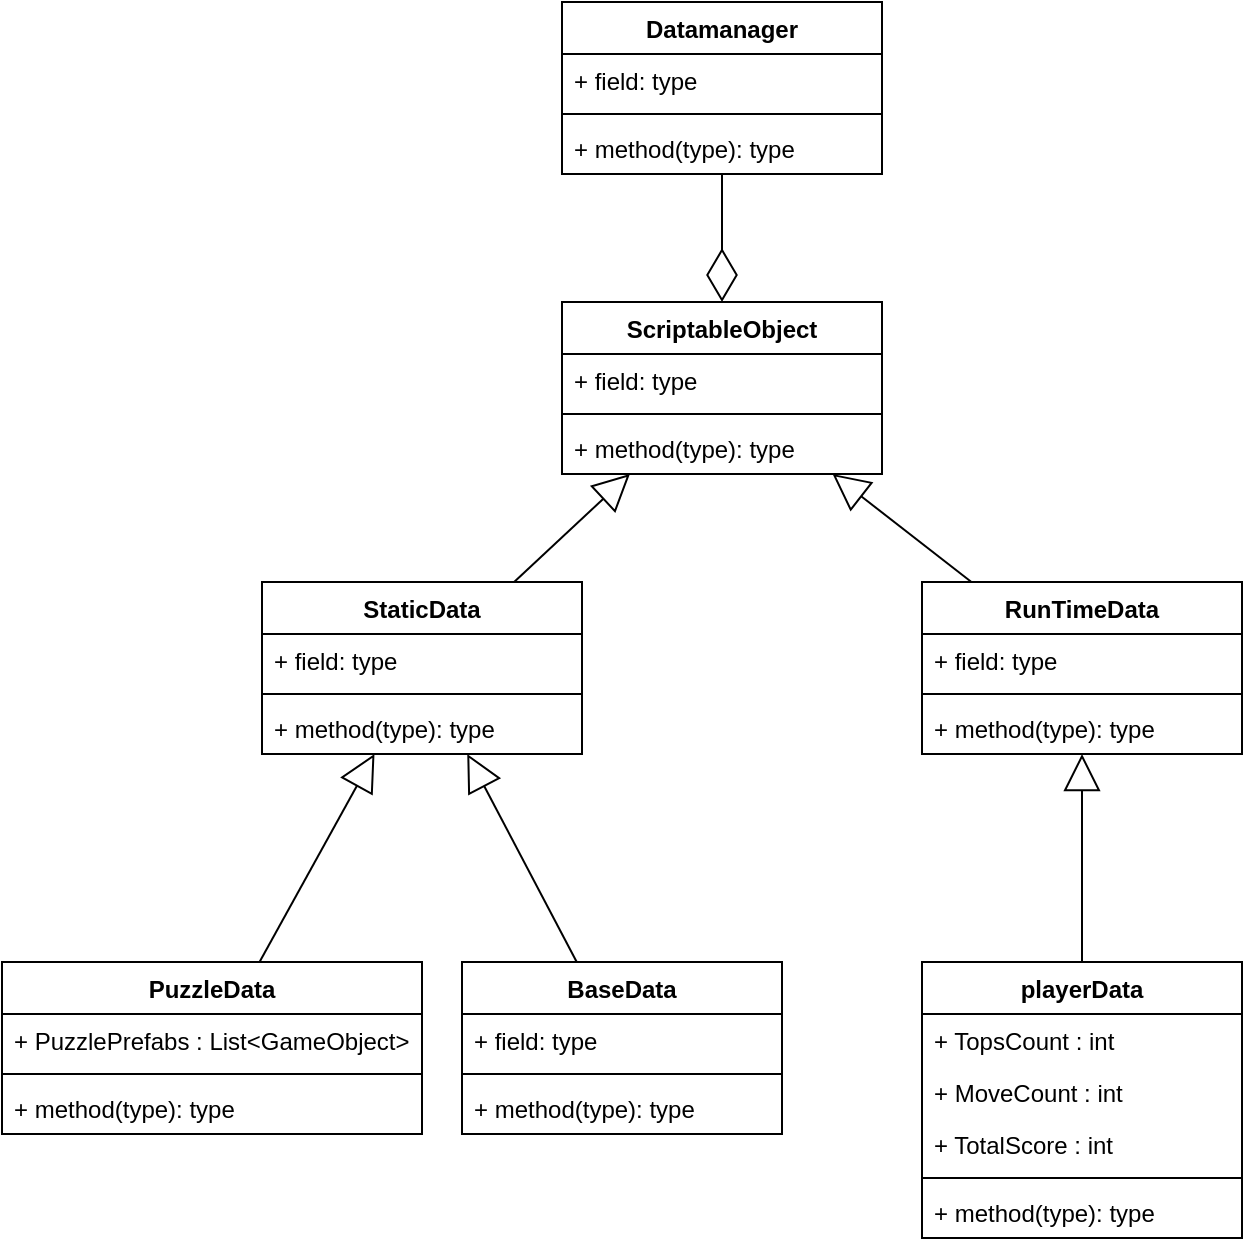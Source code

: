 <mxfile version="13.9.9" type="device"><diagram id="C5RBs43oDa-KdzZeNtuy" name="Page-1"><mxGraphModel dx="1550" dy="982" grid="1" gridSize="10" guides="1" tooltips="1" connect="1" arrows="1" fold="1" page="1" pageScale="1" pageWidth="827" pageHeight="1169" math="0" shadow="0"><root><mxCell id="WIyWlLk6GJQsqaUBKTNV-0"/><mxCell id="WIyWlLk6GJQsqaUBKTNV-1" parent="WIyWlLk6GJQsqaUBKTNV-0"/><mxCell id="rMGBQ7hphArP-hW9NGIC-16" value="Datamanager" style="swimlane;fontStyle=1;align=center;verticalAlign=top;childLayout=stackLayout;horizontal=1;startSize=26;horizontalStack=0;resizeParent=1;resizeParentMax=0;resizeLast=0;collapsible=1;marginBottom=0;" parent="WIyWlLk6GJQsqaUBKTNV-1" vertex="1"><mxGeometry x="320" y="190" width="160" height="86" as="geometry"/></mxCell><mxCell id="rMGBQ7hphArP-hW9NGIC-17" value="+ field: type" style="text;strokeColor=none;fillColor=none;align=left;verticalAlign=top;spacingLeft=4;spacingRight=4;overflow=hidden;rotatable=0;points=[[0,0.5],[1,0.5]];portConstraint=eastwest;" parent="rMGBQ7hphArP-hW9NGIC-16" vertex="1"><mxGeometry y="26" width="160" height="26" as="geometry"/></mxCell><mxCell id="rMGBQ7hphArP-hW9NGIC-18" value="" style="line;strokeWidth=1;fillColor=none;align=left;verticalAlign=middle;spacingTop=-1;spacingLeft=3;spacingRight=3;rotatable=0;labelPosition=right;points=[];portConstraint=eastwest;" parent="rMGBQ7hphArP-hW9NGIC-16" vertex="1"><mxGeometry y="52" width="160" height="8" as="geometry"/></mxCell><mxCell id="rMGBQ7hphArP-hW9NGIC-19" value="+ method(type): type" style="text;strokeColor=none;fillColor=none;align=left;verticalAlign=top;spacingLeft=4;spacingRight=4;overflow=hidden;rotatable=0;points=[[0,0.5],[1,0.5]];portConstraint=eastwest;" parent="rMGBQ7hphArP-hW9NGIC-16" vertex="1"><mxGeometry y="60" width="160" height="26" as="geometry"/></mxCell><mxCell id="79EeYBZ4BnIhqG1FqOEo-0" value="ScriptableObject" style="swimlane;fontStyle=1;align=center;verticalAlign=top;childLayout=stackLayout;horizontal=1;startSize=26;horizontalStack=0;resizeParent=1;resizeParentMax=0;resizeLast=0;collapsible=1;marginBottom=0;" vertex="1" parent="WIyWlLk6GJQsqaUBKTNV-1"><mxGeometry x="320" y="340" width="160" height="86" as="geometry"/></mxCell><mxCell id="79EeYBZ4BnIhqG1FqOEo-1" value="+ field: type" style="text;strokeColor=none;fillColor=none;align=left;verticalAlign=top;spacingLeft=4;spacingRight=4;overflow=hidden;rotatable=0;points=[[0,0.5],[1,0.5]];portConstraint=eastwest;" vertex="1" parent="79EeYBZ4BnIhqG1FqOEo-0"><mxGeometry y="26" width="160" height="26" as="geometry"/></mxCell><mxCell id="79EeYBZ4BnIhqG1FqOEo-2" value="" style="line;strokeWidth=1;fillColor=none;align=left;verticalAlign=middle;spacingTop=-1;spacingLeft=3;spacingRight=3;rotatable=0;labelPosition=right;points=[];portConstraint=eastwest;" vertex="1" parent="79EeYBZ4BnIhqG1FqOEo-0"><mxGeometry y="52" width="160" height="8" as="geometry"/></mxCell><mxCell id="79EeYBZ4BnIhqG1FqOEo-3" value="+ method(type): type" style="text;strokeColor=none;fillColor=none;align=left;verticalAlign=top;spacingLeft=4;spacingRight=4;overflow=hidden;rotatable=0;points=[[0,0.5],[1,0.5]];portConstraint=eastwest;" vertex="1" parent="79EeYBZ4BnIhqG1FqOEo-0"><mxGeometry y="60" width="160" height="26" as="geometry"/></mxCell><mxCell id="79EeYBZ4BnIhqG1FqOEo-4" value="PuzzleData" style="swimlane;fontStyle=1;align=center;verticalAlign=top;childLayout=stackLayout;horizontal=1;startSize=26;horizontalStack=0;resizeParent=1;resizeParentMax=0;resizeLast=0;collapsible=1;marginBottom=0;" vertex="1" parent="WIyWlLk6GJQsqaUBKTNV-1"><mxGeometry x="40" y="670" width="210" height="86" as="geometry"/></mxCell><mxCell id="79EeYBZ4BnIhqG1FqOEo-5" value="+ PuzzlePrefabs : List&lt;GameObject&gt;" style="text;strokeColor=none;fillColor=none;align=left;verticalAlign=top;spacingLeft=4;spacingRight=4;overflow=hidden;rotatable=0;points=[[0,0.5],[1,0.5]];portConstraint=eastwest;" vertex="1" parent="79EeYBZ4BnIhqG1FqOEo-4"><mxGeometry y="26" width="210" height="26" as="geometry"/></mxCell><mxCell id="79EeYBZ4BnIhqG1FqOEo-6" value="" style="line;strokeWidth=1;fillColor=none;align=left;verticalAlign=middle;spacingTop=-1;spacingLeft=3;spacingRight=3;rotatable=0;labelPosition=right;points=[];portConstraint=eastwest;" vertex="1" parent="79EeYBZ4BnIhqG1FqOEo-4"><mxGeometry y="52" width="210" height="8" as="geometry"/></mxCell><mxCell id="79EeYBZ4BnIhqG1FqOEo-7" value="+ method(type): type" style="text;strokeColor=none;fillColor=none;align=left;verticalAlign=top;spacingLeft=4;spacingRight=4;overflow=hidden;rotatable=0;points=[[0,0.5],[1,0.5]];portConstraint=eastwest;" vertex="1" parent="79EeYBZ4BnIhqG1FqOEo-4"><mxGeometry y="60" width="210" height="26" as="geometry"/></mxCell><mxCell id="79EeYBZ4BnIhqG1FqOEo-9" value="" style="endArrow=block;endSize=16;endFill=0;html=1;" edge="1" parent="WIyWlLk6GJQsqaUBKTNV-1" source="79EeYBZ4BnIhqG1FqOEo-4" target="79EeYBZ4BnIhqG1FqOEo-20"><mxGeometry width="160" relative="1" as="geometry"><mxPoint x="330" y="500" as="sourcePoint"/><mxPoint x="490" y="500" as="targetPoint"/></mxGeometry></mxCell><mxCell id="79EeYBZ4BnIhqG1FqOEo-10" value="" style="endArrow=diamondThin;endFill=0;endSize=24;html=1;" edge="1" parent="WIyWlLk6GJQsqaUBKTNV-1" source="rMGBQ7hphArP-hW9NGIC-16" target="79EeYBZ4BnIhqG1FqOEo-0"><mxGeometry width="160" relative="1" as="geometry"><mxPoint x="330" y="500" as="sourcePoint"/><mxPoint x="490" y="500" as="targetPoint"/></mxGeometry></mxCell><mxCell id="79EeYBZ4BnIhqG1FqOEo-11" value="BaseData" style="swimlane;fontStyle=1;align=center;verticalAlign=top;childLayout=stackLayout;horizontal=1;startSize=26;horizontalStack=0;resizeParent=1;resizeParentMax=0;resizeLast=0;collapsible=1;marginBottom=0;" vertex="1" parent="WIyWlLk6GJQsqaUBKTNV-1"><mxGeometry x="270" y="670" width="160" height="86" as="geometry"/></mxCell><mxCell id="79EeYBZ4BnIhqG1FqOEo-12" value="+ field: type" style="text;strokeColor=none;fillColor=none;align=left;verticalAlign=top;spacingLeft=4;spacingRight=4;overflow=hidden;rotatable=0;points=[[0,0.5],[1,0.5]];portConstraint=eastwest;" vertex="1" parent="79EeYBZ4BnIhqG1FqOEo-11"><mxGeometry y="26" width="160" height="26" as="geometry"/></mxCell><mxCell id="79EeYBZ4BnIhqG1FqOEo-13" value="" style="line;strokeWidth=1;fillColor=none;align=left;verticalAlign=middle;spacingTop=-1;spacingLeft=3;spacingRight=3;rotatable=0;labelPosition=right;points=[];portConstraint=eastwest;" vertex="1" parent="79EeYBZ4BnIhqG1FqOEo-11"><mxGeometry y="52" width="160" height="8" as="geometry"/></mxCell><mxCell id="79EeYBZ4BnIhqG1FqOEo-14" value="+ method(type): type" style="text;strokeColor=none;fillColor=none;align=left;verticalAlign=top;spacingLeft=4;spacingRight=4;overflow=hidden;rotatable=0;points=[[0,0.5],[1,0.5]];portConstraint=eastwest;" vertex="1" parent="79EeYBZ4BnIhqG1FqOEo-11"><mxGeometry y="60" width="160" height="26" as="geometry"/></mxCell><mxCell id="79EeYBZ4BnIhqG1FqOEo-15" value="" style="endArrow=block;endSize=16;endFill=0;html=1;" edge="1" parent="WIyWlLk6GJQsqaUBKTNV-1" source="79EeYBZ4BnIhqG1FqOEo-11" target="79EeYBZ4BnIhqG1FqOEo-20"><mxGeometry width="160" relative="1" as="geometry"><mxPoint x="257.571" y="490" as="sourcePoint"/><mxPoint x="342.429" y="436" as="targetPoint"/></mxGeometry></mxCell><mxCell id="79EeYBZ4BnIhqG1FqOEo-16" value="RunTimeData" style="swimlane;fontStyle=1;align=center;verticalAlign=top;childLayout=stackLayout;horizontal=1;startSize=26;horizontalStack=0;resizeParent=1;resizeParentMax=0;resizeLast=0;collapsible=1;marginBottom=0;" vertex="1" parent="WIyWlLk6GJQsqaUBKTNV-1"><mxGeometry x="500" y="480" width="160" height="86" as="geometry"/></mxCell><mxCell id="79EeYBZ4BnIhqG1FqOEo-17" value="+ field: type" style="text;strokeColor=none;fillColor=none;align=left;verticalAlign=top;spacingLeft=4;spacingRight=4;overflow=hidden;rotatable=0;points=[[0,0.5],[1,0.5]];portConstraint=eastwest;" vertex="1" parent="79EeYBZ4BnIhqG1FqOEo-16"><mxGeometry y="26" width="160" height="26" as="geometry"/></mxCell><mxCell id="79EeYBZ4BnIhqG1FqOEo-18" value="" style="line;strokeWidth=1;fillColor=none;align=left;verticalAlign=middle;spacingTop=-1;spacingLeft=3;spacingRight=3;rotatable=0;labelPosition=right;points=[];portConstraint=eastwest;" vertex="1" parent="79EeYBZ4BnIhqG1FqOEo-16"><mxGeometry y="52" width="160" height="8" as="geometry"/></mxCell><mxCell id="79EeYBZ4BnIhqG1FqOEo-19" value="+ method(type): type" style="text;strokeColor=none;fillColor=none;align=left;verticalAlign=top;spacingLeft=4;spacingRight=4;overflow=hidden;rotatable=0;points=[[0,0.5],[1,0.5]];portConstraint=eastwest;" vertex="1" parent="79EeYBZ4BnIhqG1FqOEo-16"><mxGeometry y="60" width="160" height="26" as="geometry"/></mxCell><mxCell id="79EeYBZ4BnIhqG1FqOEo-20" value="StaticData" style="swimlane;fontStyle=1;align=center;verticalAlign=top;childLayout=stackLayout;horizontal=1;startSize=26;horizontalStack=0;resizeParent=1;resizeParentMax=0;resizeLast=0;collapsible=1;marginBottom=0;" vertex="1" parent="WIyWlLk6GJQsqaUBKTNV-1"><mxGeometry x="170" y="480" width="160" height="86" as="geometry"/></mxCell><mxCell id="79EeYBZ4BnIhqG1FqOEo-21" value="+ field: type" style="text;strokeColor=none;fillColor=none;align=left;verticalAlign=top;spacingLeft=4;spacingRight=4;overflow=hidden;rotatable=0;points=[[0,0.5],[1,0.5]];portConstraint=eastwest;" vertex="1" parent="79EeYBZ4BnIhqG1FqOEo-20"><mxGeometry y="26" width="160" height="26" as="geometry"/></mxCell><mxCell id="79EeYBZ4BnIhqG1FqOEo-22" value="" style="line;strokeWidth=1;fillColor=none;align=left;verticalAlign=middle;spacingTop=-1;spacingLeft=3;spacingRight=3;rotatable=0;labelPosition=right;points=[];portConstraint=eastwest;" vertex="1" parent="79EeYBZ4BnIhqG1FqOEo-20"><mxGeometry y="52" width="160" height="8" as="geometry"/></mxCell><mxCell id="79EeYBZ4BnIhqG1FqOEo-23" value="+ method(type): type" style="text;strokeColor=none;fillColor=none;align=left;verticalAlign=top;spacingLeft=4;spacingRight=4;overflow=hidden;rotatable=0;points=[[0,0.5],[1,0.5]];portConstraint=eastwest;" vertex="1" parent="79EeYBZ4BnIhqG1FqOEo-20"><mxGeometry y="60" width="160" height="26" as="geometry"/></mxCell><mxCell id="79EeYBZ4BnIhqG1FqOEo-24" value="" style="endArrow=block;endSize=16;endFill=0;html=1;" edge="1" parent="WIyWlLk6GJQsqaUBKTNV-1" source="79EeYBZ4BnIhqG1FqOEo-20" target="79EeYBZ4BnIhqG1FqOEo-0"><mxGeometry width="160" relative="1" as="geometry"><mxPoint x="170" y="680" as="sourcePoint"/><mxPoint x="170" y="586" as="targetPoint"/></mxGeometry></mxCell><mxCell id="79EeYBZ4BnIhqG1FqOEo-25" value="" style="endArrow=block;endSize=16;endFill=0;html=1;" edge="1" parent="WIyWlLk6GJQsqaUBKTNV-1" source="79EeYBZ4BnIhqG1FqOEo-16" target="79EeYBZ4BnIhqG1FqOEo-0"><mxGeometry width="160" relative="1" as="geometry"><mxPoint x="306.071" y="490" as="sourcePoint"/><mxPoint x="363.929" y="436" as="targetPoint"/></mxGeometry></mxCell><mxCell id="79EeYBZ4BnIhqG1FqOEo-26" value="playerData" style="swimlane;fontStyle=1;align=center;verticalAlign=top;childLayout=stackLayout;horizontal=1;startSize=26;horizontalStack=0;resizeParent=1;resizeParentMax=0;resizeLast=0;collapsible=1;marginBottom=0;" vertex="1" parent="WIyWlLk6GJQsqaUBKTNV-1"><mxGeometry x="500" y="670" width="160" height="138" as="geometry"/></mxCell><mxCell id="79EeYBZ4BnIhqG1FqOEo-27" value="+ TopsCount : int" style="text;strokeColor=none;fillColor=none;align=left;verticalAlign=top;spacingLeft=4;spacingRight=4;overflow=hidden;rotatable=0;points=[[0,0.5],[1,0.5]];portConstraint=eastwest;" vertex="1" parent="79EeYBZ4BnIhqG1FqOEo-26"><mxGeometry y="26" width="160" height="26" as="geometry"/></mxCell><mxCell id="79EeYBZ4BnIhqG1FqOEo-49" value="+ MoveCount : int" style="text;strokeColor=none;fillColor=none;align=left;verticalAlign=top;spacingLeft=4;spacingRight=4;overflow=hidden;rotatable=0;points=[[0,0.5],[1,0.5]];portConstraint=eastwest;" vertex="1" parent="79EeYBZ4BnIhqG1FqOEo-26"><mxGeometry y="52" width="160" height="26" as="geometry"/></mxCell><mxCell id="79EeYBZ4BnIhqG1FqOEo-48" value="+ TotalScore : int" style="text;strokeColor=none;fillColor=none;align=left;verticalAlign=top;spacingLeft=4;spacingRight=4;overflow=hidden;rotatable=0;points=[[0,0.5],[1,0.5]];portConstraint=eastwest;" vertex="1" parent="79EeYBZ4BnIhqG1FqOEo-26"><mxGeometry y="78" width="160" height="26" as="geometry"/></mxCell><mxCell id="79EeYBZ4BnIhqG1FqOEo-28" value="" style="line;strokeWidth=1;fillColor=none;align=left;verticalAlign=middle;spacingTop=-1;spacingLeft=3;spacingRight=3;rotatable=0;labelPosition=right;points=[];portConstraint=eastwest;" vertex="1" parent="79EeYBZ4BnIhqG1FqOEo-26"><mxGeometry y="104" width="160" height="8" as="geometry"/></mxCell><mxCell id="79EeYBZ4BnIhqG1FqOEo-29" value="+ method(type): type" style="text;strokeColor=none;fillColor=none;align=left;verticalAlign=top;spacingLeft=4;spacingRight=4;overflow=hidden;rotatable=0;points=[[0,0.5],[1,0.5]];portConstraint=eastwest;" vertex="1" parent="79EeYBZ4BnIhqG1FqOEo-26"><mxGeometry y="112" width="160" height="26" as="geometry"/></mxCell><mxCell id="79EeYBZ4BnIhqG1FqOEo-36" value="" style="endArrow=block;endSize=16;endFill=0;html=1;" edge="1" parent="WIyWlLk6GJQsqaUBKTNV-1" source="79EeYBZ4BnIhqG1FqOEo-26" target="79EeYBZ4BnIhqG1FqOEo-16"><mxGeometry width="160" relative="1" as="geometry"><mxPoint x="337.368" y="680" as="sourcePoint"/><mxPoint x="282.632" y="576" as="targetPoint"/></mxGeometry></mxCell></root></mxGraphModel></diagram></mxfile>